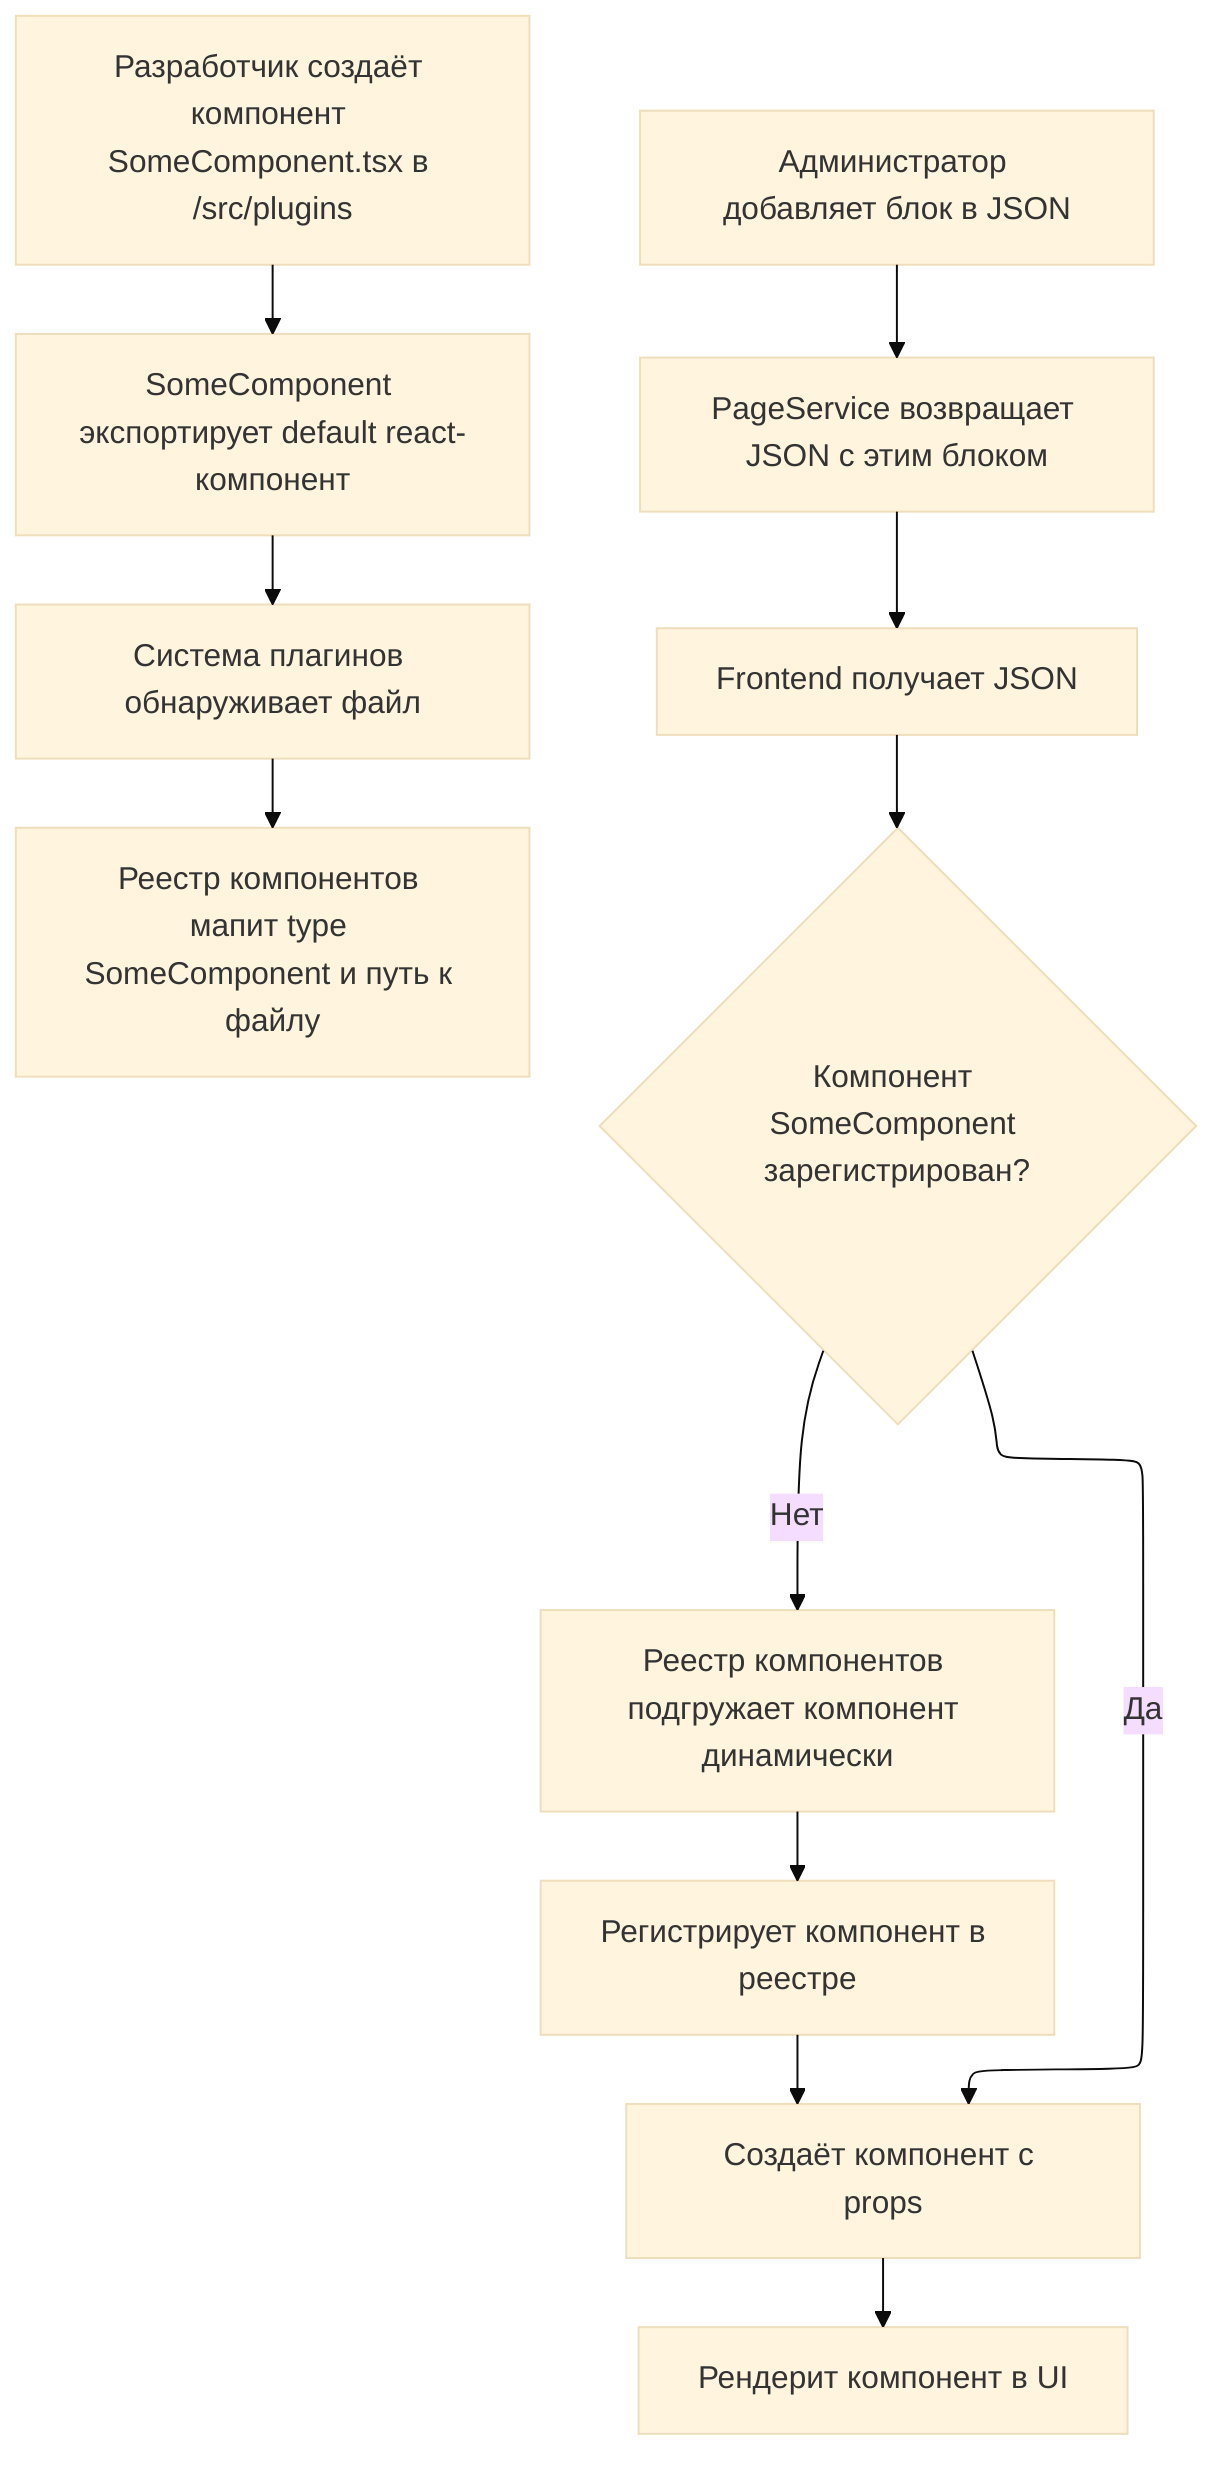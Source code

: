 ---
config:
  theme: base
  look: classic
  layout: elk
---
flowchart TD
    A[Разработчик создаёт компонент SomeComponent.tsx в /src/plugins] --> B[SomeComponent экспортирует default react-компонент]
    B --> C[Система плагинов обнаруживает файл]
    C --> D[Реестр компонентов мапит type SomeComponent и путь к файлу]
    
    E[Администратор добавляет блок в JSON] --> F[PageService возвращает JSON с этим блоком]
    
    F --> G[Frontend получает JSON]
    G --> H{Компонент SomeComponent зарегистрирован?}
    
    H -- Нет --> I[Реестр компонентов подгружает компонент динамически ]
    I --> J[Регистрирует компонент в реестре]
    
    H -- Да --> K[Создаёт компонент с props]
    J --> K
    
    K --> L[Рендерит компонент в UI]